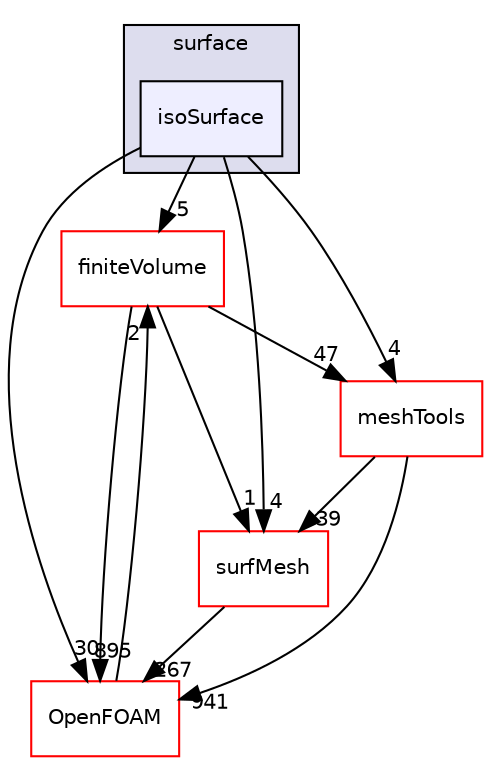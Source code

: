 digraph "src/sampling/surface/isoSurface" {
  bgcolor=transparent;
  compound=true
  node [ fontsize="10", fontname="Helvetica"];
  edge [ labelfontsize="10", labelfontname="Helvetica"];
  subgraph clusterdir_e1701b8b608069e995cfd3c25d5e4969 {
    graph [ bgcolor="#ddddee", pencolor="black", label="surface" fontname="Helvetica", fontsize="10", URL="dir_e1701b8b608069e995cfd3c25d5e4969.html"]
  dir_059e2aa449041b8aa7f4c8874069c7af [shape=box, label="isoSurface", style="filled", fillcolor="#eeeeff", pencolor="black", URL="dir_059e2aa449041b8aa7f4c8874069c7af.html"];
  }
  dir_9bd15774b555cf7259a6fa18f99fe99b [shape=box label="finiteVolume" color="red" URL="dir_9bd15774b555cf7259a6fa18f99fe99b.html"];
  dir_0a88fe22feb23ce5f078a04a1df67721 [shape=box label="surfMesh" color="red" URL="dir_0a88fe22feb23ce5f078a04a1df67721.html"];
  dir_ae30ad0bef50cf391b24c614251bb9fd [shape=box label="meshTools" color="red" URL="dir_ae30ad0bef50cf391b24c614251bb9fd.html"];
  dir_c5473ff19b20e6ec4dfe5c310b3778a8 [shape=box label="OpenFOAM" color="red" URL="dir_c5473ff19b20e6ec4dfe5c310b3778a8.html"];
  dir_9bd15774b555cf7259a6fa18f99fe99b->dir_0a88fe22feb23ce5f078a04a1df67721 [headlabel="1", labeldistance=1.5 headhref="dir_000814_003623.html"];
  dir_9bd15774b555cf7259a6fa18f99fe99b->dir_ae30ad0bef50cf391b24c614251bb9fd [headlabel="47", labeldistance=1.5 headhref="dir_000814_001949.html"];
  dir_9bd15774b555cf7259a6fa18f99fe99b->dir_c5473ff19b20e6ec4dfe5c310b3778a8 [headlabel="895", labeldistance=1.5 headhref="dir_000814_002151.html"];
  dir_059e2aa449041b8aa7f4c8874069c7af->dir_9bd15774b555cf7259a6fa18f99fe99b [headlabel="5", labeldistance=1.5 headhref="dir_003597_000814.html"];
  dir_059e2aa449041b8aa7f4c8874069c7af->dir_0a88fe22feb23ce5f078a04a1df67721 [headlabel="4", labeldistance=1.5 headhref="dir_003597_003623.html"];
  dir_059e2aa449041b8aa7f4c8874069c7af->dir_ae30ad0bef50cf391b24c614251bb9fd [headlabel="4", labeldistance=1.5 headhref="dir_003597_001949.html"];
  dir_059e2aa449041b8aa7f4c8874069c7af->dir_c5473ff19b20e6ec4dfe5c310b3778a8 [headlabel="30", labeldistance=1.5 headhref="dir_003597_002151.html"];
  dir_0a88fe22feb23ce5f078a04a1df67721->dir_c5473ff19b20e6ec4dfe5c310b3778a8 [headlabel="267", labeldistance=1.5 headhref="dir_003623_002151.html"];
  dir_ae30ad0bef50cf391b24c614251bb9fd->dir_0a88fe22feb23ce5f078a04a1df67721 [headlabel="39", labeldistance=1.5 headhref="dir_001949_003623.html"];
  dir_ae30ad0bef50cf391b24c614251bb9fd->dir_c5473ff19b20e6ec4dfe5c310b3778a8 [headlabel="941", labeldistance=1.5 headhref="dir_001949_002151.html"];
  dir_c5473ff19b20e6ec4dfe5c310b3778a8->dir_9bd15774b555cf7259a6fa18f99fe99b [headlabel="2", labeldistance=1.5 headhref="dir_002151_000814.html"];
}

